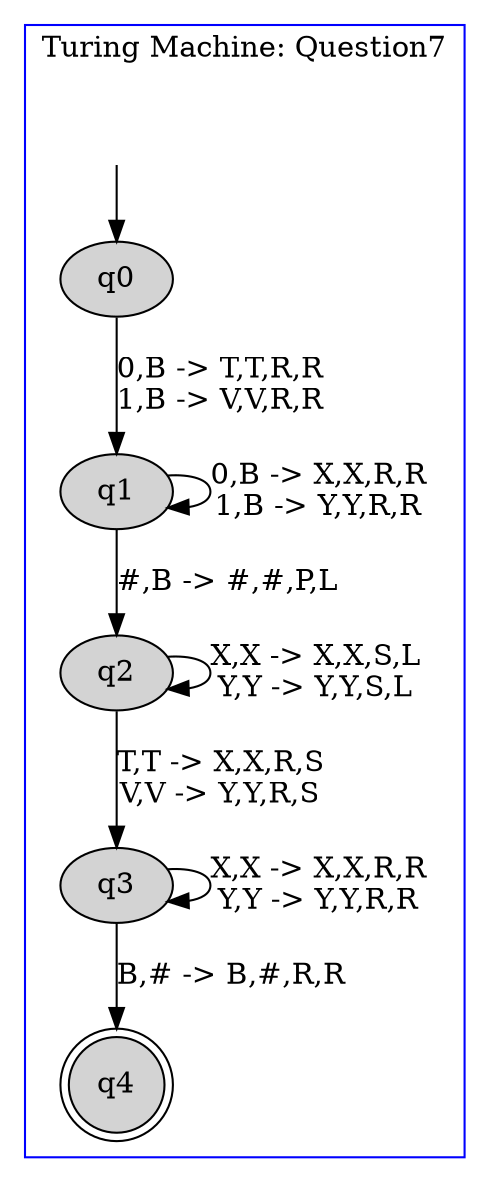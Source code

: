 digraph G {
	subgraph cluster_1 {
		node [style=filled];
		label = "Turing Machine: Question7"
		color=blue;

		q0;
		q1;
		q2;
		q3;
		q4 [shape="doublecircle"];
		q0->q1[label="0,B -> T,T,R,R
1,B -> V,V,R,R"];
		q1->q1[label="0,B -> X,X,R,R
1,B -> Y,Y,R,R"];
		q1->q2[label="#,B -> #,#,P,L"];
		q2->q2[label="X,X -> X,X,S,L
Y,Y -> Y,Y,S,L"];
		q2->q3[label="T,T -> X,X,R,S
V,V -> Y,Y,R,S"];
		q3->q3[label="X,X -> X,X,R,R
Y,Y -> Y,Y,R,R"];
		q3->q4[label="B,# -> B,#,R,R"];
x [color=white, label=""];		x->q0	}

}